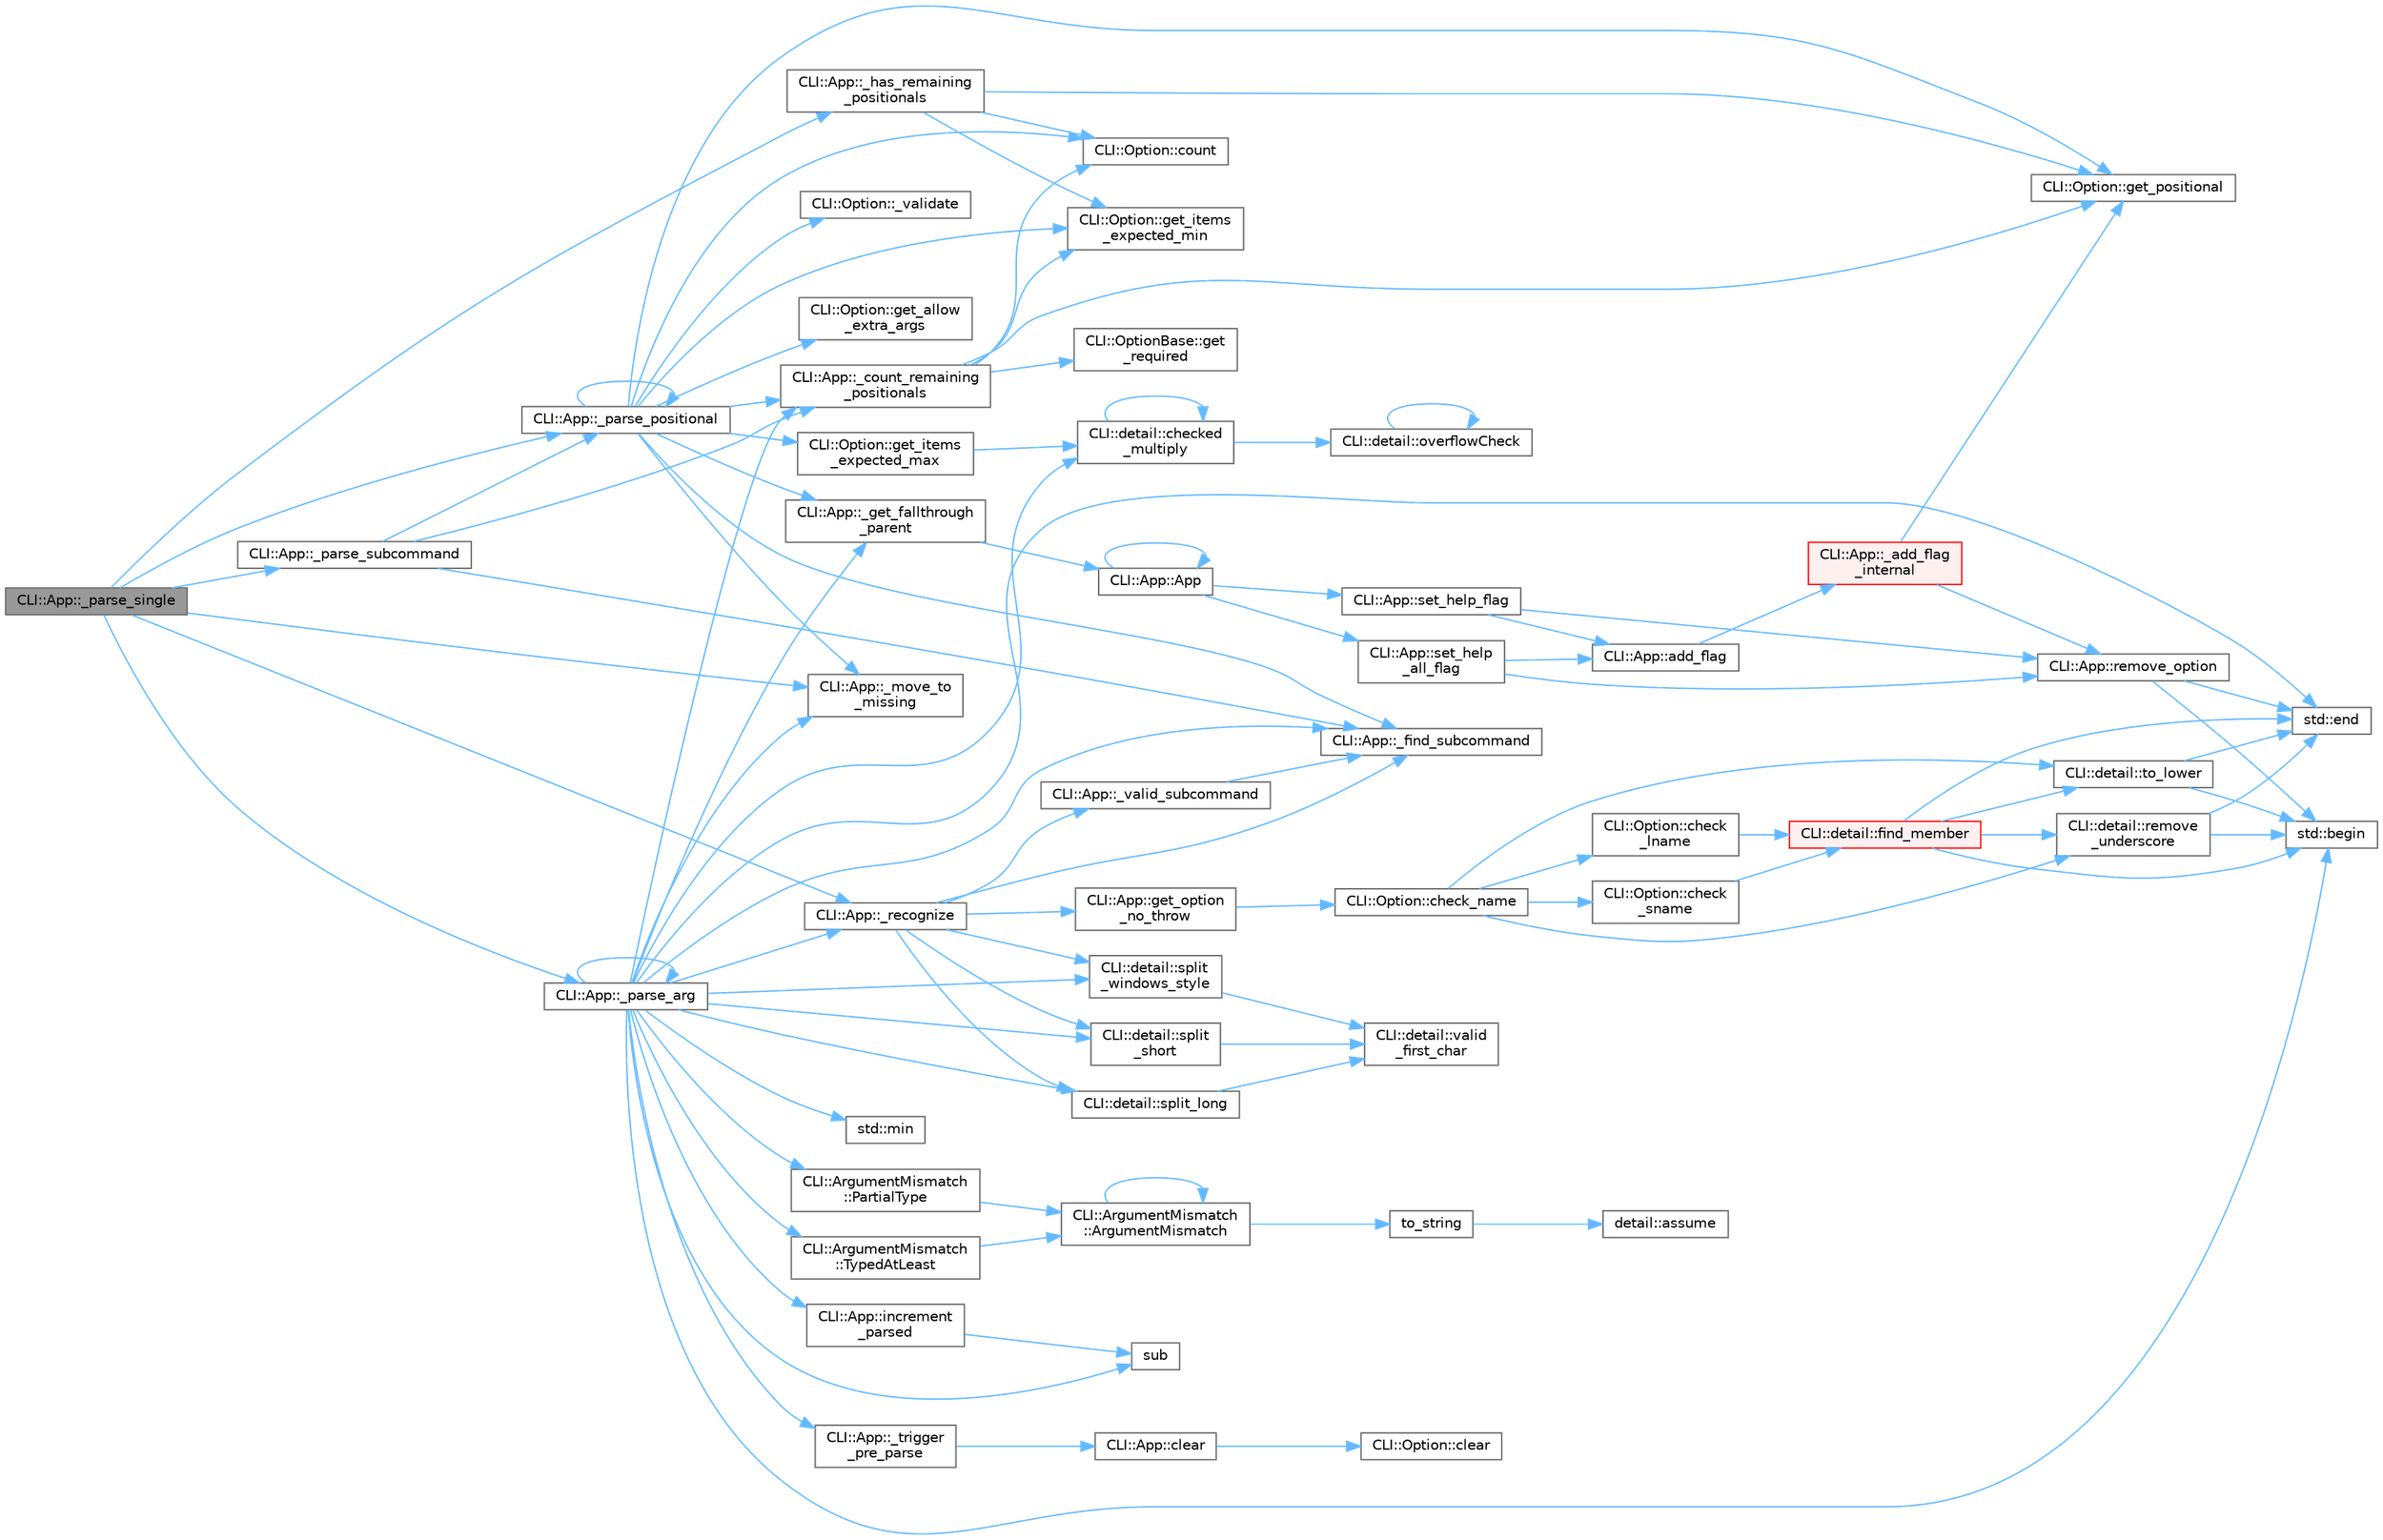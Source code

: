 digraph "CLI::App::_parse_single"
{
 // LATEX_PDF_SIZE
  bgcolor="transparent";
  edge [fontname=Helvetica,fontsize=10,labelfontname=Helvetica,labelfontsize=10];
  node [fontname=Helvetica,fontsize=10,shape=box,height=0.2,width=0.4];
  rankdir="LR";
  Node1 [id="Node000001",label="CLI::App::_parse_single",height=0.2,width=0.4,color="gray40", fillcolor="grey60", style="filled", fontcolor="black",tooltip=" "];
  Node1 -> Node2 [id="edge1_Node000001_Node000002",color="steelblue1",style="solid",tooltip=" "];
  Node2 [id="Node000002",label="CLI::App::_has_remaining\l_positionals",height=0.2,width=0.4,color="grey40", fillcolor="white", style="filled",URL="$class_c_l_i_1_1_app.html#a0660e0ba94f7266ed070e07abc21d440",tooltip="Count the required remaining positional arguments"];
  Node2 -> Node3 [id="edge2_Node000002_Node000003",color="steelblue1",style="solid",tooltip=" "];
  Node3 [id="Node000003",label="CLI::Option::count",height=0.2,width=0.4,color="grey40", fillcolor="white", style="filled",URL="$class_c_l_i_1_1_option.html#a80fde04b01db5b894001fb9c0c86be88",tooltip="Count the total number of times an option was passed"];
  Node2 -> Node4 [id="edge3_Node000002_Node000004",color="steelblue1",style="solid",tooltip=" "];
  Node4 [id="Node000004",label="CLI::Option::get_items\l_expected_min",height=0.2,width=0.4,color="grey40", fillcolor="white", style="filled",URL="$class_c_l_i_1_1_option.html#a65f68eaa288d2608560ae87f3c36f6fa",tooltip="The total min number of expected string values to be used"];
  Node2 -> Node5 [id="edge4_Node000002_Node000005",color="steelblue1",style="solid",tooltip=" "];
  Node5 [id="Node000005",label="CLI::Option::get_positional",height=0.2,width=0.4,color="grey40", fillcolor="white", style="filled",URL="$class_c_l_i_1_1_option.html#a0f23a3a1ed7c5a47585117a4c9f27120",tooltip="True if the argument can be given directly"];
  Node1 -> Node6 [id="edge5_Node000001_Node000006",color="steelblue1",style="solid",tooltip=" "];
  Node6 [id="Node000006",label="CLI::App::_move_to\l_missing",height=0.2,width=0.4,color="grey40", fillcolor="white", style="filled",URL="$class_c_l_i_1_1_app.html#a1ec19459db888b5986da3821ef8ebfb2",tooltip="Helper function to place extra values in the most appropriate position"];
  Node1 -> Node7 [id="edge6_Node000001_Node000007",color="steelblue1",style="solid",tooltip=" "];
  Node7 [id="Node000007",label="CLI::App::_parse_arg",height=0.2,width=0.4,color="grey40", fillcolor="white", style="filled",URL="$class_c_l_i_1_1_app.html#ac1966d7e1f86fa5d6b69fd4756b0447d",tooltip=" "];
  Node7 -> Node8 [id="edge7_Node000007_Node000008",color="steelblue1",style="solid",tooltip=" "];
  Node8 [id="Node000008",label="CLI::App::_count_remaining\l_positionals",height=0.2,width=0.4,color="grey40", fillcolor="white", style="filled",URL="$class_c_l_i_1_1_app.html#a49f6f4abcdb2e06cc061df9606389c0e",tooltip="Count the required remaining positional arguments"];
  Node8 -> Node3 [id="edge8_Node000008_Node000003",color="steelblue1",style="solid",tooltip=" "];
  Node8 -> Node4 [id="edge9_Node000008_Node000004",color="steelblue1",style="solid",tooltip=" "];
  Node8 -> Node5 [id="edge10_Node000008_Node000005",color="steelblue1",style="solid",tooltip=" "];
  Node8 -> Node9 [id="edge11_Node000008_Node000009",color="steelblue1",style="solid",tooltip=" "];
  Node9 [id="Node000009",label="CLI::OptionBase::get\l_required",height=0.2,width=0.4,color="grey40", fillcolor="white", style="filled",URL="$class_c_l_i_1_1_option_base.html#a4a2814630a3bb90e590787ce42d328c0",tooltip="True if this is a required option"];
  Node7 -> Node10 [id="edge12_Node000007_Node000010",color="steelblue1",style="solid",tooltip=" "];
  Node10 [id="Node000010",label="CLI::App::_find_subcommand",height=0.2,width=0.4,color="grey40", fillcolor="white", style="filled",URL="$class_c_l_i_1_1_app.html#aeda475fb3f6725f7fde889fd4c77c942",tooltip=" "];
  Node7 -> Node11 [id="edge13_Node000007_Node000011",color="steelblue1",style="solid",tooltip=" "];
  Node11 [id="Node000011",label="CLI::App::_get_fallthrough\l_parent",height=0.2,width=0.4,color="grey40", fillcolor="white", style="filled",URL="$class_c_l_i_1_1_app.html#a0d635d51216b7f710da587a708653299",tooltip="Get the appropriate parent to fallthrough to which is the first one that has a name or the main app"];
  Node11 -> Node12 [id="edge14_Node000011_Node000012",color="steelblue1",style="solid",tooltip=" "];
  Node12 [id="Node000012",label="CLI::App::App",height=0.2,width=0.4,color="grey40", fillcolor="white", style="filled",URL="$class_c_l_i_1_1_app.html#a8f5ebc36dcdff351cce50e3d3b89974f",tooltip="Special private constructor for subcommand"];
  Node12 -> Node12 [id="edge15_Node000012_Node000012",color="steelblue1",style="solid",tooltip=" "];
  Node12 -> Node13 [id="edge16_Node000012_Node000013",color="steelblue1",style="solid",tooltip=" "];
  Node13 [id="Node000013",label="CLI::App::set_help\l_all_flag",height=0.2,width=0.4,color="grey40", fillcolor="white", style="filled",URL="$class_c_l_i_1_1_app.html#af73694f6a3cc42e29e7274b77fdb5720",tooltip="Set a help all flag, replaced the existing one if present"];
  Node13 -> Node14 [id="edge17_Node000013_Node000014",color="steelblue1",style="solid",tooltip=" "];
  Node14 [id="Node000014",label="CLI::App::add_flag",height=0.2,width=0.4,color="grey40", fillcolor="white", style="filled",URL="$class_c_l_i_1_1_app.html#a5fef22317a182fa5db1d7b1af4c89c68",tooltip="Add a flag with no description or variable assignment"];
  Node14 -> Node15 [id="edge18_Node000014_Node000015",color="steelblue1",style="solid",tooltip=" "];
  Node15 [id="Node000015",label="CLI::App::_add_flag\l_internal",height=0.2,width=0.4,color="red", fillcolor="#FFF0F0", style="filled",URL="$class_c_l_i_1_1_app.html#ac09345525410ce482948265f16f72cdf",tooltip="Internal function for adding a flag"];
  Node15 -> Node5 [id="edge19_Node000015_Node000005",color="steelblue1",style="solid",tooltip=" "];
  Node15 -> Node96 [id="edge20_Node000015_Node000096",color="steelblue1",style="solid",tooltip=" "];
  Node96 [id="Node000096",label="CLI::App::remove_option",height=0.2,width=0.4,color="grey40", fillcolor="white", style="filled",URL="$class_c_l_i_1_1_app.html#a8e09991d2a23ae48aff139c8eda5f6c7",tooltip="Removes an option from the App. Takes an option pointer. Returns true if found and removed."];
  Node96 -> Node17 [id="edge21_Node000096_Node000017",color="steelblue1",style="solid",tooltip=" "];
  Node17 [id="Node000017",label="std::begin",height=0.2,width=0.4,color="grey40", fillcolor="white", style="filled",URL="$namespacestd.html#aec76fc52a775d29bc4058c8e1405045a",tooltip=" "];
  Node96 -> Node18 [id="edge22_Node000096_Node000018",color="steelblue1",style="solid",tooltip=" "];
  Node18 [id="Node000018",label="std::end",height=0.2,width=0.4,color="grey40", fillcolor="white", style="filled",URL="$namespacestd.html#a35f71a4c49ddf38bb590177e3a4b2598",tooltip=" "];
  Node13 -> Node96 [id="edge23_Node000013_Node000096",color="steelblue1",style="solid",tooltip=" "];
  Node12 -> Node98 [id="edge24_Node000012_Node000098",color="steelblue1",style="solid",tooltip=" "];
  Node98 [id="Node000098",label="CLI::App::set_help_flag",height=0.2,width=0.4,color="grey40", fillcolor="white", style="filled",URL="$class_c_l_i_1_1_app.html#a0d5c8de603f1911aee549b649c68e083",tooltip="Set a help flag, replace the existing one if present"];
  Node98 -> Node14 [id="edge25_Node000098_Node000014",color="steelblue1",style="solid",tooltip=" "];
  Node98 -> Node96 [id="edge26_Node000098_Node000096",color="steelblue1",style="solid",tooltip=" "];
  Node7 -> Node6 [id="edge27_Node000007_Node000006",color="steelblue1",style="solid",tooltip=" "];
  Node7 -> Node7 [id="edge28_Node000007_Node000007",color="steelblue1",style="solid",tooltip=" "];
  Node7 -> Node99 [id="edge29_Node000007_Node000099",color="steelblue1",style="solid",tooltip=" "];
  Node99 [id="Node000099",label="CLI::App::_recognize",height=0.2,width=0.4,color="grey40", fillcolor="white", style="filled",URL="$class_c_l_i_1_1_app.html#a0ac9b83d2c68b1cb82d4a2604aacda48",tooltip="Selects a Classifier enum based on the type of the current argument"];
  Node99 -> Node10 [id="edge30_Node000099_Node000010",color="steelblue1",style="solid",tooltip=" "];
  Node99 -> Node100 [id="edge31_Node000099_Node000100",color="steelblue1",style="solid",tooltip=" "];
  Node100 [id="Node000100",label="CLI::App::_valid_subcommand",height=0.2,width=0.4,color="grey40", fillcolor="white", style="filled",URL="$class_c_l_i_1_1_app.html#a9cb1851a475af4e6997b3fdadcb7da6d",tooltip="Check to see if a subcommand is valid. Give up immediately if subcommand max has been reached."];
  Node100 -> Node10 [id="edge32_Node000100_Node000010",color="steelblue1",style="solid",tooltip=" "];
  Node99 -> Node19 [id="edge33_Node000099_Node000019",color="steelblue1",style="solid",tooltip=" "];
  Node19 [id="Node000019",label="CLI::App::get_option\l_no_throw",height=0.2,width=0.4,color="grey40", fillcolor="white", style="filled",URL="$class_c_l_i_1_1_app.html#a029d50d6fdfde25e7f3e94ef2e525ccc",tooltip="Get an option by name (noexcept non-const version)"];
  Node19 -> Node20 [id="edge34_Node000019_Node000020",color="steelblue1",style="solid",tooltip=" "];
  Node20 [id="Node000020",label="CLI::Option::check_name",height=0.2,width=0.4,color="grey40", fillcolor="white", style="filled",URL="$class_c_l_i_1_1_option.html#a1f9eda27ddb1b2d520e29724d550f6a0",tooltip="Check a name. Requires \"-\" or \"--\" for short / long, supports positional name"];
  Node20 -> Node21 [id="edge35_Node000020_Node000021",color="steelblue1",style="solid",tooltip=" "];
  Node21 [id="Node000021",label="CLI::Option::check\l_lname",height=0.2,width=0.4,color="grey40", fillcolor="white", style="filled",URL="$class_c_l_i_1_1_option.html#a6e970efc39aa4984b9bb797d071ce34a",tooltip="Requires \"--\" to be removed from string"];
  Node21 -> Node22 [id="edge36_Node000021_Node000022",color="steelblue1",style="solid",tooltip=" "];
  Node22 [id="Node000022",label="CLI::detail::find_member",height=0.2,width=0.4,color="red", fillcolor="#FFF0F0", style="filled",URL="$namespace_c_l_i_1_1detail.html#ac94be0722dce2c7ff522ebc3fb80e33d",tooltip="Check if a string is a member of a list of strings and optionally ignore case or ignore underscores"];
  Node22 -> Node17 [id="edge37_Node000022_Node000017",color="steelblue1",style="solid",tooltip=" "];
  Node22 -> Node18 [id="edge38_Node000022_Node000018",color="steelblue1",style="solid",tooltip=" "];
  Node22 -> Node26 [id="edge39_Node000022_Node000026",color="steelblue1",style="solid",tooltip=" "];
  Node26 [id="Node000026",label="CLI::detail::remove\l_underscore",height=0.2,width=0.4,color="grey40", fillcolor="white", style="filled",URL="$namespace_c_l_i_1_1detail.html#a5359a7a0e33366a12e15523b100f591a",tooltip="remove underscores from a string"];
  Node26 -> Node17 [id="edge40_Node000026_Node000017",color="steelblue1",style="solid",tooltip=" "];
  Node26 -> Node18 [id="edge41_Node000026_Node000018",color="steelblue1",style="solid",tooltip=" "];
  Node22 -> Node24 [id="edge42_Node000022_Node000024",color="steelblue1",style="solid",tooltip=" "];
  Node24 [id="Node000024",label="CLI::detail::to_lower",height=0.2,width=0.4,color="grey40", fillcolor="white", style="filled",URL="$namespace_c_l_i_1_1detail.html#ae83709ec148057ec53df4383645727e9",tooltip="Return a lower case version of a string"];
  Node24 -> Node17 [id="edge43_Node000024_Node000017",color="steelblue1",style="solid",tooltip=" "];
  Node24 -> Node18 [id="edge44_Node000024_Node000018",color="steelblue1",style="solid",tooltip=" "];
  Node20 -> Node27 [id="edge45_Node000020_Node000027",color="steelblue1",style="solid",tooltip=" "];
  Node27 [id="Node000027",label="CLI::Option::check\l_sname",height=0.2,width=0.4,color="grey40", fillcolor="white", style="filled",URL="$class_c_l_i_1_1_option.html#a46e7395f6a8a720e4305aea2edb4aa7b",tooltip="Requires \"-\" to be removed from string"];
  Node27 -> Node22 [id="edge46_Node000027_Node000022",color="steelblue1",style="solid",tooltip=" "];
  Node20 -> Node26 [id="edge47_Node000020_Node000026",color="steelblue1",style="solid",tooltip=" "];
  Node20 -> Node24 [id="edge48_Node000020_Node000024",color="steelblue1",style="solid",tooltip=" "];
  Node99 -> Node101 [id="edge49_Node000099_Node000101",color="steelblue1",style="solid",tooltip=" "];
  Node101 [id="Node000101",label="CLI::detail::split_long",height=0.2,width=0.4,color="grey40", fillcolor="white", style="filled",URL="$namespace_c_l_i_1_1detail.html#a35cb04b4c8ff61f5fc94e5a4bb074d17",tooltip=" "];
  Node101 -> Node69 [id="edge50_Node000101_Node000069",color="steelblue1",style="solid",tooltip=" "];
  Node69 [id="Node000069",label="CLI::detail::valid\l_first_char",height=0.2,width=0.4,color="grey40", fillcolor="white", style="filled",URL="$namespace_c_l_i_1_1detail.html#a3a05d1129df69e88135e178137b1fd89",tooltip=" "];
  Node99 -> Node102 [id="edge51_Node000099_Node000102",color="steelblue1",style="solid",tooltip=" "];
  Node102 [id="Node000102",label="CLI::detail::split\l_short",height=0.2,width=0.4,color="grey40", fillcolor="white", style="filled",URL="$namespace_c_l_i_1_1detail.html#aa8401b53c7694441ad95c39ccb579bc8",tooltip=" "];
  Node102 -> Node69 [id="edge52_Node000102_Node000069",color="steelblue1",style="solid",tooltip=" "];
  Node99 -> Node103 [id="edge53_Node000099_Node000103",color="steelblue1",style="solid",tooltip=" "];
  Node103 [id="Node000103",label="CLI::detail::split\l_windows_style",height=0.2,width=0.4,color="grey40", fillcolor="white", style="filled",URL="$namespace_c_l_i_1_1detail.html#a8c851000bf4b47b8199b8bb6d1fbbf17",tooltip=" "];
  Node103 -> Node69 [id="edge54_Node000103_Node000069",color="steelblue1",style="solid",tooltip=" "];
  Node7 -> Node104 [id="edge55_Node000007_Node000104",color="steelblue1",style="solid",tooltip=" "];
  Node104 [id="Node000104",label="CLI::App::_trigger\l_pre_parse",height=0.2,width=0.4,color="grey40", fillcolor="white", style="filled",URL="$class_c_l_i_1_1_app.html#a57077112a33519d62d231789443f2651",tooltip="Trigger the pre_parse callback if needed"];
  Node104 -> Node105 [id="edge56_Node000104_Node000105",color="steelblue1",style="solid",tooltip=" "];
  Node105 [id="Node000105",label="CLI::App::clear",height=0.2,width=0.4,color="grey40", fillcolor="white", style="filled",URL="$class_c_l_i_1_1_app.html#a7bb470114825ed4b4cdc1421e967f02d",tooltip="Reset the parsed data"];
  Node105 -> Node106 [id="edge57_Node000105_Node000106",color="steelblue1",style="solid",tooltip=" "];
  Node106 [id="Node000106",label="CLI::Option::clear",height=0.2,width=0.4,color="grey40", fillcolor="white", style="filled",URL="$class_c_l_i_1_1_option.html#abbd36aaff5cdca8b10346bafed51da39",tooltip="Clear the parsed results (mostly for testing)"];
  Node7 -> Node17 [id="edge58_Node000007_Node000017",color="steelblue1",style="solid",tooltip=" "];
  Node7 -> Node107 [id="edge59_Node000007_Node000107",color="steelblue1",style="solid",tooltip=" "];
  Node107 [id="Node000107",label="CLI::detail::checked\l_multiply",height=0.2,width=0.4,color="grey40", fillcolor="white", style="filled",URL="$namespace_c_l_i_1_1detail.html#a58ce723daebf6cd298565eb365d1b157",tooltip="Performs a *= b; if it doesn't cause integer overflow. Returns false otherwise."];
  Node107 -> Node107 [id="edge60_Node000107_Node000107",color="steelblue1",style="solid",tooltip=" "];
  Node107 -> Node108 [id="edge61_Node000107_Node000108",color="steelblue1",style="solid",tooltip=" "];
  Node108 [id="Node000108",label="CLI::detail::overflowCheck",height=0.2,width=0.4,color="grey40", fillcolor="white", style="filled",URL="$namespace_c_l_i_1_1detail.html#a569135c6e266940a5f914698b9deef66",tooltip="Do a check for overflow on signed numbers"];
  Node108 -> Node108 [id="edge62_Node000108_Node000108",color="steelblue1",style="solid",tooltip=" "];
  Node7 -> Node18 [id="edge63_Node000007_Node000018",color="steelblue1",style="solid",tooltip=" "];
  Node7 -> Node109 [id="edge64_Node000007_Node000109",color="steelblue1",style="solid",tooltip=" "];
  Node109 [id="Node000109",label="CLI::App::increment\l_parsed",height=0.2,width=0.4,color="grey40", fillcolor="white", style="filled",URL="$class_c_l_i_1_1_app.html#a4fc023a136ef5d295fc551748422a364",tooltip="Internal function to recursively increment the parsed counter on the current app as well unnamed subc..."];
  Node109 -> Node110 [id="edge65_Node000109_Node000110",color="steelblue1",style="solid",tooltip=" "];
  Node110 [id="Node000110",label="sub",height=0.2,width=0.4,color="grey40", fillcolor="white", style="filled",URL="$svd__common_8h.html#abbcc1b1ba3de417b2c556b7a2f6d54f6",tooltip=" "];
  Node7 -> Node111 [id="edge66_Node000007_Node000111",color="steelblue1",style="solid",tooltip=" "];
  Node111 [id="Node000111",label="std::min",height=0.2,width=0.4,color="grey40", fillcolor="white", style="filled",URL="$namespacestd.html#ac7b9885417769949d76890454b6d072e",tooltip=" "];
  Node7 -> Node112 [id="edge67_Node000007_Node000112",color="steelblue1",style="solid",tooltip=" "];
  Node112 [id="Node000112",label="CLI::ArgumentMismatch\l::PartialType",height=0.2,width=0.4,color="grey40", fillcolor="white", style="filled",URL="$class_c_l_i_1_1_argument_mismatch.html#a493ba626f0dad1d00a28ac2a2cafe22c",tooltip=" "];
  Node112 -> Node85 [id="edge68_Node000112_Node000085",color="steelblue1",style="solid",tooltip=" "];
  Node85 [id="Node000085",label="CLI::ArgumentMismatch\l::ArgumentMismatch",height=0.2,width=0.4,color="grey40", fillcolor="white", style="filled",URL="$class_c_l_i_1_1_argument_mismatch.html#a03b5d359cb07e82b2d2f0f734ffeb545",tooltip=" "];
  Node85 -> Node85 [id="edge69_Node000085_Node000085",color="steelblue1",style="solid",tooltip=" "];
  Node85 -> Node86 [id="edge70_Node000085_Node000086",color="steelblue1",style="solid",tooltip=" "];
  Node86 [id="Node000086",label="to_string",height=0.2,width=0.4,color="grey40", fillcolor="white", style="filled",URL="$spdlog_2include_2spdlog_2fmt_2bundled_2format_8h.html#a5aca7e9d14d858d6f3fdc063d66840f8",tooltip=" "];
  Node86 -> Node87 [id="edge71_Node000086_Node000087",color="steelblue1",style="solid",tooltip=" "];
  Node87 [id="Node000087",label="detail::assume",height=0.2,width=0.4,color="grey40", fillcolor="white", style="filled",URL="$namespacedetail.html#a208b54c1c61a9bce9df4531a657a0c64",tooltip=" "];
  Node7 -> Node101 [id="edge72_Node000007_Node000101",color="steelblue1",style="solid",tooltip=" "];
  Node7 -> Node102 [id="edge73_Node000007_Node000102",color="steelblue1",style="solid",tooltip=" "];
  Node7 -> Node103 [id="edge74_Node000007_Node000103",color="steelblue1",style="solid",tooltip=" "];
  Node7 -> Node110 [id="edge75_Node000007_Node000110",color="steelblue1",style="solid",tooltip=" "];
  Node7 -> Node113 [id="edge76_Node000007_Node000113",color="steelblue1",style="solid",tooltip=" "];
  Node113 [id="Node000113",label="CLI::ArgumentMismatch\l::TypedAtLeast",height=0.2,width=0.4,color="grey40", fillcolor="white", style="filled",URL="$class_c_l_i_1_1_argument_mismatch.html#ad98dd3c8796e1fa4c3e6e426aa28e766",tooltip=" "];
  Node113 -> Node85 [id="edge77_Node000113_Node000085",color="steelblue1",style="solid",tooltip=" "];
  Node1 -> Node114 [id="edge78_Node000001_Node000114",color="steelblue1",style="solid",tooltip=" "];
  Node114 [id="Node000114",label="CLI::App::_parse_positional",height=0.2,width=0.4,color="grey40", fillcolor="white", style="filled",URL="$class_c_l_i_1_1_app.html#abdca3e2d9d0fbcc86a353e832285e509",tooltip=" "];
  Node114 -> Node8 [id="edge79_Node000114_Node000008",color="steelblue1",style="solid",tooltip=" "];
  Node114 -> Node10 [id="edge80_Node000114_Node000010",color="steelblue1",style="solid",tooltip=" "];
  Node114 -> Node11 [id="edge81_Node000114_Node000011",color="steelblue1",style="solid",tooltip=" "];
  Node114 -> Node6 [id="edge82_Node000114_Node000006",color="steelblue1",style="solid",tooltip=" "];
  Node114 -> Node114 [id="edge83_Node000114_Node000114",color="steelblue1",style="solid",tooltip=" "];
  Node114 -> Node115 [id="edge84_Node000114_Node000115",color="steelblue1",style="solid",tooltip=" "];
  Node115 [id="Node000115",label="CLI::Option::_validate",height=0.2,width=0.4,color="grey40", fillcolor="white", style="filled",URL="$class_c_l_i_1_1_option.html#afd4ba41c3478ceb636fdfc4dfdfcb2b3",tooltip=" "];
  Node114 -> Node3 [id="edge85_Node000114_Node000003",color="steelblue1",style="solid",tooltip=" "];
  Node114 -> Node116 [id="edge86_Node000114_Node000116",color="steelblue1",style="solid",tooltip=" "];
  Node116 [id="Node000116",label="CLI::Option::get_allow\l_extra_args",height=0.2,width=0.4,color="grey40", fillcolor="white", style="filled",URL="$class_c_l_i_1_1_option.html#acf81df108f7fa668b63f5f36edf6a647",tooltip="Get the current value of allow extra args"];
  Node114 -> Node117 [id="edge87_Node000114_Node000117",color="steelblue1",style="solid",tooltip=" "];
  Node117 [id="Node000117",label="CLI::Option::get_items\l_expected_max",height=0.2,width=0.4,color="grey40", fillcolor="white", style="filled",URL="$class_c_l_i_1_1_option.html#a7bdc3555509b93cbd8d5b9b2ccb3b016",tooltip="Get the maximum number of items expected to be returned and used for the callback"];
  Node117 -> Node107 [id="edge88_Node000117_Node000107",color="steelblue1",style="solid",tooltip=" "];
  Node114 -> Node4 [id="edge89_Node000114_Node000004",color="steelblue1",style="solid",tooltip=" "];
  Node114 -> Node5 [id="edge90_Node000114_Node000005",color="steelblue1",style="solid",tooltip=" "];
  Node1 -> Node118 [id="edge91_Node000001_Node000118",color="steelblue1",style="solid",tooltip=" "];
  Node118 [id="Node000118",label="CLI::App::_parse_subcommand",height=0.2,width=0.4,color="grey40", fillcolor="white", style="filled",URL="$class_c_l_i_1_1_app.html#ad1b5b7fae2203513d9286059473dc32c",tooltip=" "];
  Node118 -> Node8 [id="edge92_Node000118_Node000008",color="steelblue1",style="solid",tooltip=" "];
  Node118 -> Node10 [id="edge93_Node000118_Node000010",color="steelblue1",style="solid",tooltip=" "];
  Node118 -> Node114 [id="edge94_Node000118_Node000114",color="steelblue1",style="solid",tooltip=" "];
  Node1 -> Node99 [id="edge95_Node000001_Node000099",color="steelblue1",style="solid",tooltip=" "];
}
